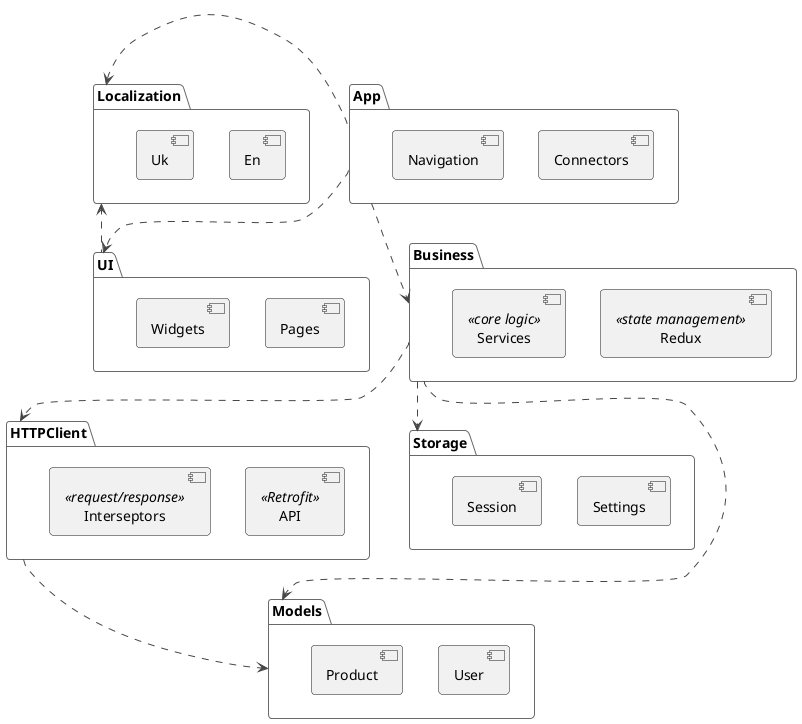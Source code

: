 // spell: disable
@startuml "modules"
!theme vibrant

package "App" {
    [Connectors]
    [Navigation]
}

package "UI" {
    [Pages]
    [Widgets]
}

package "Localization" {
    [En]
    [Uk]
}

package "HTTPClient" {
    [API] <<Retrofit>>
    [Interseptors] <<request/response>>
}

package "Storage" {
    [Settings]
    [Session]
}

package "Models" {
    [User]
    [Product]
}

package "Business" {
    [Redux] <<state management>>
    [Services] <<core logic>>
}

App .down.> UI
App .down.> Business
App .left.> Localization
UI .left.> Localization
HTTPClient ..> Models
Business ..> HTTPClient
Business ..> Storage
Business ..> Models

@enduml
